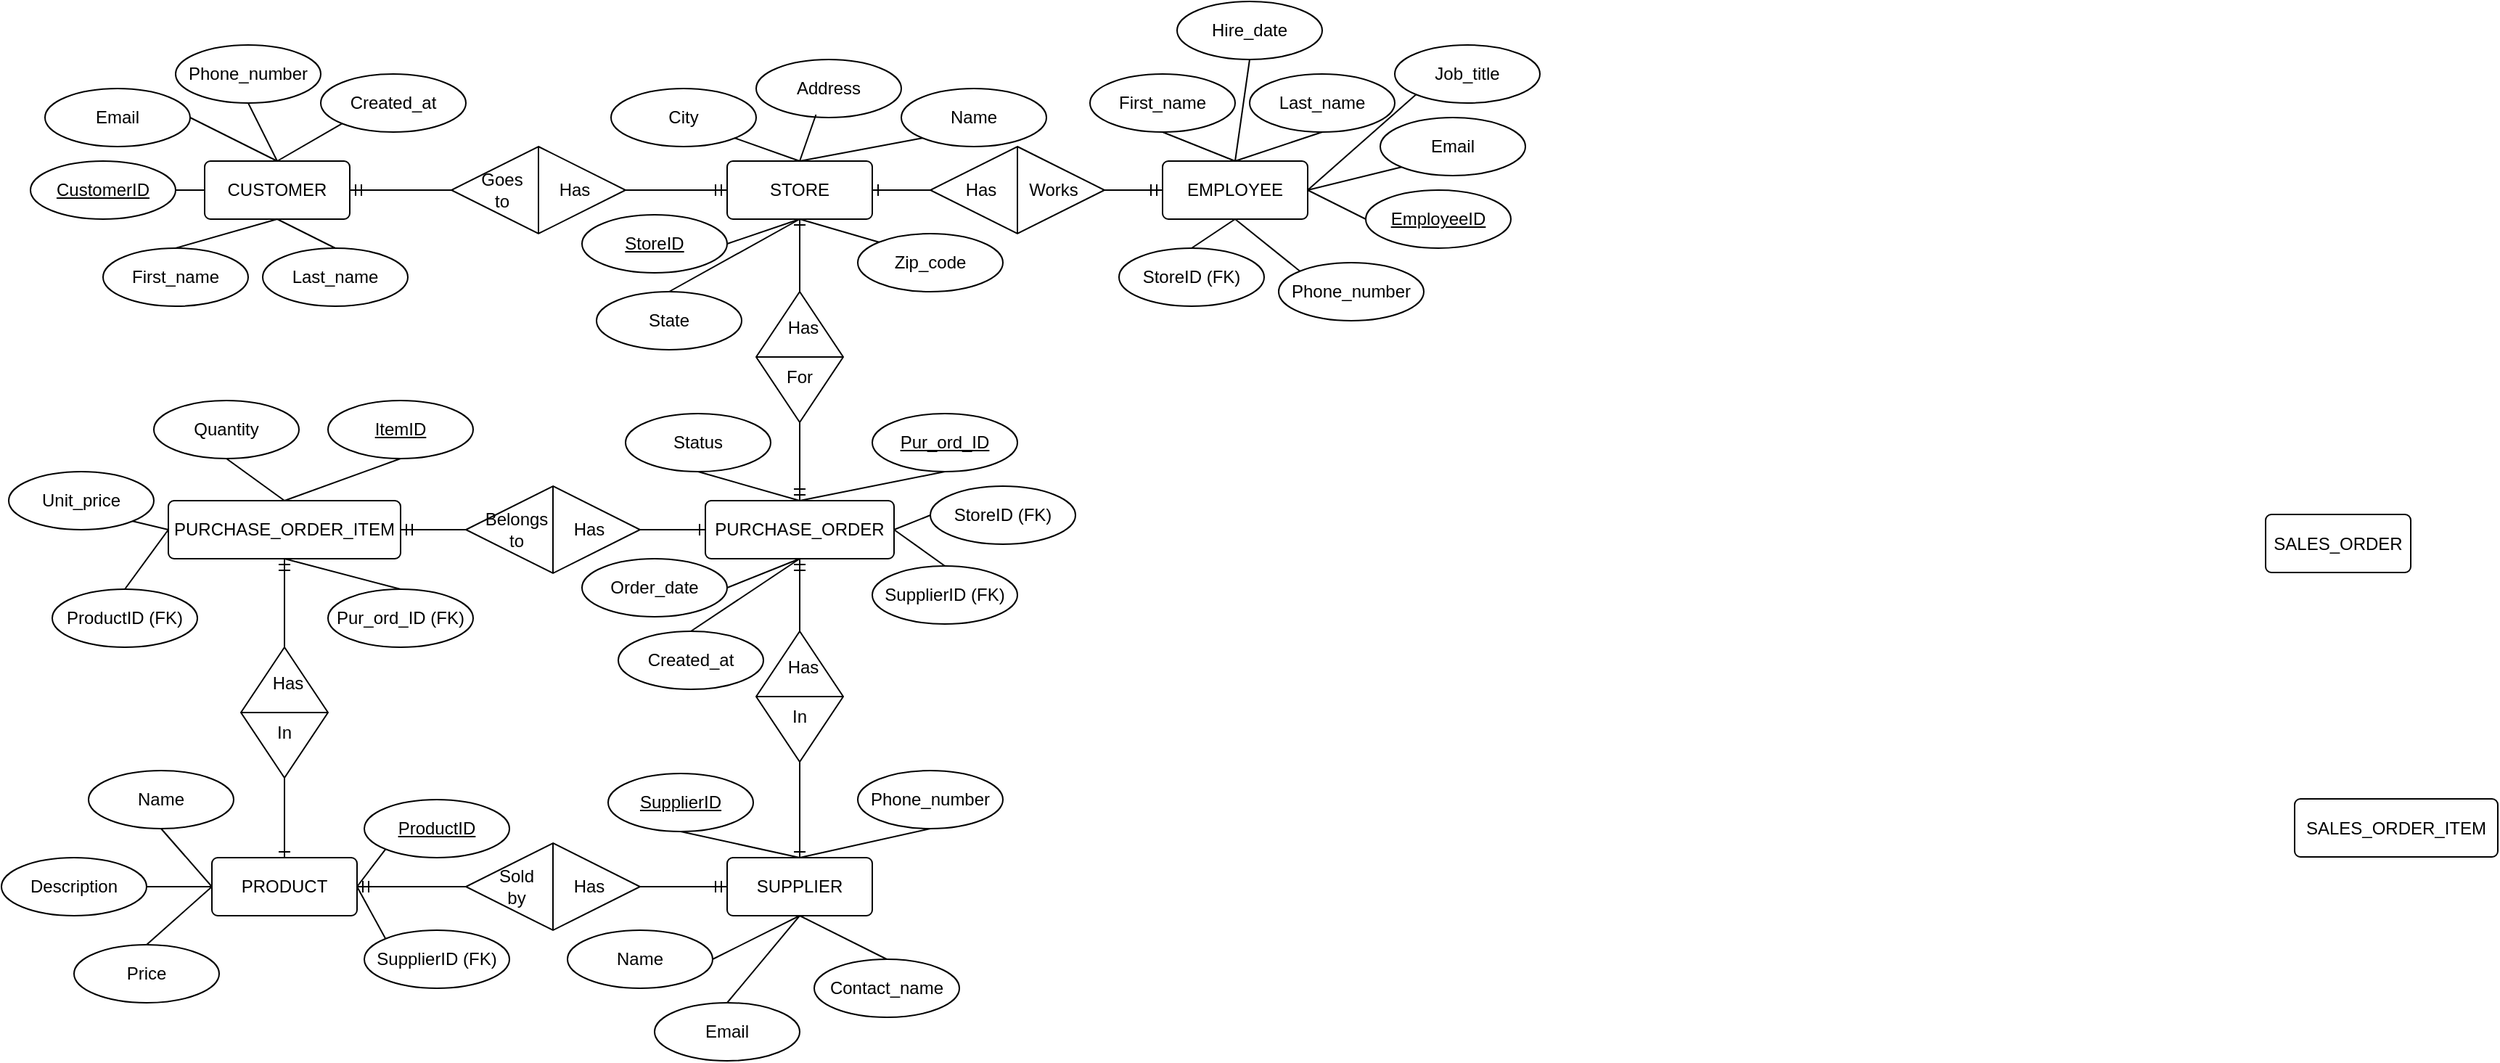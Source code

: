 <mxfile version="28.2.0">
  <diagram name="Page-1" id="xdiys5LCYjBovs5YGdtv">
    <mxGraphModel dx="1042" dy="527" grid="1" gridSize="10" guides="1" tooltips="1" connect="1" arrows="1" fold="1" page="1" pageScale="1" pageWidth="1100" pageHeight="850" math="0" shadow="0">
      <root>
        <mxCell id="0" />
        <mxCell id="1" parent="0" />
        <mxCell id="t7QXUfluACzSdM51ObEZ-1" value="CUSTOMER" style="rounded=1;arcSize=10;whiteSpace=wrap;html=1;align=center;" parent="1" vertex="1">
          <mxGeometry x="160" y="130" width="100" height="40" as="geometry" />
        </mxCell>
        <mxCell id="t7QXUfluACzSdM51ObEZ-3" value="STORE" style="rounded=1;arcSize=10;whiteSpace=wrap;html=1;align=center;" parent="1" vertex="1">
          <mxGeometry x="520" y="130" width="100" height="40" as="geometry" />
        </mxCell>
        <mxCell id="t7QXUfluACzSdM51ObEZ-4" value="PRODUCT&lt;span style=&quot;color: rgba(0, 0, 0, 0); font-family: monospace; font-size: 0px; text-align: start; text-wrap-mode: nowrap;&quot;&gt;%3CmxGraphModel%3E%3Croot%3E%3CmxCell%20id%3D%220%22%2F%3E%3CmxCell%20id%3D%221%22%20parent%3D%220%22%2F%3E%3CmxCell%20id%3D%222%22%20value%3D%22STORE%22%20style%3D%22rounded%3D1%3BarcSize%3D10%3BwhiteSpace%3Dwrap%3Bhtml%3D1%3Balign%3Dcenter%3B%22%20vertex%3D%221%22%20parent%3D%221%22%3E%3CmxGeometry%20x%3D%22420%22%20y%3D%22300%22%20width%3D%22100%22%20height%3D%2240%22%20as%3D%22geometry%22%2F%3E%3C%2FmxCell%3E%3C%2Froot%3E%3C%2FmxGraphModel%3E&lt;/span&gt;" style="rounded=1;arcSize=10;whiteSpace=wrap;html=1;align=center;" parent="1" vertex="1">
          <mxGeometry x="165" y="610" width="100" height="40" as="geometry" />
        </mxCell>
        <mxCell id="t7QXUfluACzSdM51ObEZ-5" value="SUPPLIER" style="rounded=1;arcSize=10;whiteSpace=wrap;html=1;align=center;" parent="1" vertex="1">
          <mxGeometry x="520" y="610" width="100" height="40" as="geometry" />
        </mxCell>
        <mxCell id="t7QXUfluACzSdM51ObEZ-6" value="SALES_ORDER_ITEM" style="rounded=1;arcSize=10;whiteSpace=wrap;html=1;align=center;" parent="1" vertex="1">
          <mxGeometry x="1600" y="569.5" width="140" height="40" as="geometry" />
        </mxCell>
        <mxCell id="t7QXUfluACzSdM51ObEZ-7" value="SALES_ORDER" style="rounded=1;arcSize=10;whiteSpace=wrap;html=1;align=center;" parent="1" vertex="1">
          <mxGeometry x="1580" y="373.5" width="100" height="40" as="geometry" />
        </mxCell>
        <mxCell id="t7QXUfluACzSdM51ObEZ-10" value="&lt;u&gt;CustomerID&lt;/u&gt;" style="ellipse;whiteSpace=wrap;html=1;align=center;" parent="1" vertex="1">
          <mxGeometry x="40" y="130" width="100" height="40" as="geometry" />
        </mxCell>
        <mxCell id="t7QXUfluACzSdM51ObEZ-12" value="First_name" style="ellipse;whiteSpace=wrap;html=1;align=center;" parent="1" vertex="1">
          <mxGeometry x="90" y="190" width="100" height="40" as="geometry" />
        </mxCell>
        <mxCell id="t7QXUfluACzSdM51ObEZ-13" value="Last_name" style="ellipse;whiteSpace=wrap;html=1;align=center;" parent="1" vertex="1">
          <mxGeometry x="200" y="190" width="100" height="40" as="geometry" />
        </mxCell>
        <mxCell id="t7QXUfluACzSdM51ObEZ-14" value="Email" style="ellipse;whiteSpace=wrap;html=1;align=center;" parent="1" vertex="1">
          <mxGeometry x="50" y="80" width="100" height="40" as="geometry" />
        </mxCell>
        <mxCell id="t7QXUfluACzSdM51ObEZ-15" value="Phone_number" style="ellipse;whiteSpace=wrap;html=1;align=center;" parent="1" vertex="1">
          <mxGeometry x="140" y="50" width="100" height="40" as="geometry" />
        </mxCell>
        <mxCell id="t7QXUfluACzSdM51ObEZ-16" value="Created_at" style="ellipse;whiteSpace=wrap;html=1;align=center;" parent="1" vertex="1">
          <mxGeometry x="240" y="70" width="100" height="40" as="geometry" />
        </mxCell>
        <mxCell id="t7QXUfluACzSdM51ObEZ-27" value="" style="endArrow=none;html=1;rounded=0;exitX=1;exitY=0.5;exitDx=0;exitDy=0;entryX=0.5;entryY=0;entryDx=0;entryDy=0;" parent="1" source="t7QXUfluACzSdM51ObEZ-14" target="t7QXUfluACzSdM51ObEZ-1" edge="1">
          <mxGeometry relative="1" as="geometry">
            <mxPoint x="150" y="100" as="sourcePoint" />
            <mxPoint x="310" y="100" as="targetPoint" />
          </mxGeometry>
        </mxCell>
        <mxCell id="t7QXUfluACzSdM51ObEZ-28" value="" style="endArrow=none;html=1;rounded=0;exitX=0.5;exitY=1;exitDx=0;exitDy=0;entryX=0.5;entryY=0;entryDx=0;entryDy=0;" parent="1" source="t7QXUfluACzSdM51ObEZ-15" target="t7QXUfluACzSdM51ObEZ-1" edge="1">
          <mxGeometry relative="1" as="geometry">
            <mxPoint x="190" y="120" as="sourcePoint" />
            <mxPoint x="200" y="150" as="targetPoint" />
          </mxGeometry>
        </mxCell>
        <mxCell id="t7QXUfluACzSdM51ObEZ-29" value="" style="endArrow=none;html=1;rounded=0;exitX=0;exitY=1;exitDx=0;exitDy=0;entryX=0.5;entryY=0;entryDx=0;entryDy=0;" parent="1" source="t7QXUfluACzSdM51ObEZ-16" target="t7QXUfluACzSdM51ObEZ-1" edge="1">
          <mxGeometry relative="1" as="geometry">
            <mxPoint x="240" y="130" as="sourcePoint" />
            <mxPoint x="260" y="170" as="targetPoint" />
          </mxGeometry>
        </mxCell>
        <mxCell id="t7QXUfluACzSdM51ObEZ-30" value="" style="endArrow=none;html=1;rounded=0;exitX=1;exitY=0.5;exitDx=0;exitDy=0;entryX=0;entryY=0.5;entryDx=0;entryDy=0;" parent="1" source="t7QXUfluACzSdM51ObEZ-10" target="t7QXUfluACzSdM51ObEZ-1" edge="1">
          <mxGeometry relative="1" as="geometry">
            <mxPoint x="240" y="180" as="sourcePoint" />
            <mxPoint x="260" y="220" as="targetPoint" />
          </mxGeometry>
        </mxCell>
        <mxCell id="t7QXUfluACzSdM51ObEZ-31" value="" style="endArrow=none;html=1;rounded=0;exitX=0.5;exitY=1;exitDx=0;exitDy=0;entryX=0.5;entryY=0;entryDx=0;entryDy=0;" parent="1" source="t7QXUfluACzSdM51ObEZ-1" target="t7QXUfluACzSdM51ObEZ-12" edge="1">
          <mxGeometry relative="1" as="geometry">
            <mxPoint x="170" y="200" as="sourcePoint" />
            <mxPoint x="190" y="240" as="targetPoint" />
          </mxGeometry>
        </mxCell>
        <mxCell id="t7QXUfluACzSdM51ObEZ-32" value="" style="endArrow=none;html=1;rounded=0;exitX=0.5;exitY=1;exitDx=0;exitDy=0;entryX=0.5;entryY=0;entryDx=0;entryDy=0;" parent="1" source="t7QXUfluACzSdM51ObEZ-1" target="t7QXUfluACzSdM51ObEZ-13" edge="1">
          <mxGeometry relative="1" as="geometry">
            <mxPoint x="230" y="260" as="sourcePoint" />
            <mxPoint x="250" y="300" as="targetPoint" />
          </mxGeometry>
        </mxCell>
        <mxCell id="GzeYpNZ93eNCPnIUpILG-1" value="" style="edgeStyle=entityRelationEdgeStyle;fontSize=12;html=1;endArrow=ERmandOne;rounded=0;entryX=1;entryY=0.5;entryDx=0;entryDy=0;exitX=0;exitY=0.5;exitDx=0;exitDy=0;" edge="1" parent="1" source="t7QXUfluACzSdM51ObEZ-11" target="t7QXUfluACzSdM51ObEZ-1">
          <mxGeometry width="100" height="100" relative="1" as="geometry">
            <mxPoint x="400" y="300" as="sourcePoint" />
            <mxPoint x="340" y="230" as="targetPoint" />
            <Array as="points">
              <mxPoint x="560" y="150" />
              <mxPoint x="530" y="170" />
              <mxPoint x="570" y="150" />
              <mxPoint x="550" y="160" />
              <mxPoint x="560" y="60" />
              <mxPoint x="630" y="50" />
              <mxPoint x="530" y="190" />
              <mxPoint x="550" y="150" />
              <mxPoint x="540" y="140" />
              <mxPoint x="540" y="190" />
            </Array>
          </mxGeometry>
        </mxCell>
        <mxCell id="GzeYpNZ93eNCPnIUpILG-5" value="" style="edgeStyle=entityRelationEdgeStyle;fontSize=12;html=1;endArrow=ERmandOne;endFill=0;rounded=0;entryX=0;entryY=0.5;entryDx=0;entryDy=0;exitX=1;exitY=0.5;exitDx=0;exitDy=0;" edge="1" parent="1" source="GzeYpNZ93eNCPnIUpILG-41" target="GzeYpNZ93eNCPnIUpILG-18">
          <mxGeometry width="100" height="100" relative="1" as="geometry">
            <mxPoint x="480" y="330" as="sourcePoint" />
            <mxPoint x="600" y="150" as="targetPoint" />
          </mxGeometry>
        </mxCell>
        <mxCell id="GzeYpNZ93eNCPnIUpILG-6" value="Name" style="ellipse;whiteSpace=wrap;html=1;align=center;" vertex="1" parent="1">
          <mxGeometry x="640" y="80" width="100" height="40" as="geometry" />
        </mxCell>
        <mxCell id="GzeYpNZ93eNCPnIUpILG-7" value="&lt;u&gt;StoreID&lt;/u&gt;" style="ellipse;whiteSpace=wrap;html=1;align=center;" vertex="1" parent="1">
          <mxGeometry x="420" y="167" width="100" height="40" as="geometry" />
        </mxCell>
        <mxCell id="GzeYpNZ93eNCPnIUpILG-8" value="Address" style="ellipse;whiteSpace=wrap;html=1;align=center;" vertex="1" parent="1">
          <mxGeometry x="540" y="60" width="100" height="40" as="geometry" />
        </mxCell>
        <mxCell id="GzeYpNZ93eNCPnIUpILG-9" value="City&lt;span style=&quot;color: rgba(0, 0, 0, 0); font-family: monospace; font-size: 0px; text-align: start; text-wrap-mode: nowrap;&quot;&gt;%3CmxGraphModel%3E%3Croot%3E%3CmxCell%20id%3D%220%22%2F%3E%3CmxCell%20id%3D%221%22%20parent%3D%220%22%2F%3E%3CmxCell%20id%3D%222%22%20value%3D%22Address%22%20style%3D%22ellipse%3BwhiteSpace%3Dwrap%3Bhtml%3D1%3Balign%3Dcenter%3B%22%20vertex%3D%221%22%20parent%3D%221%22%3E%3CmxGeometry%20x%3D%22540%22%20y%3D%2250%22%20width%3D%22100%22%20height%3D%2240%22%20as%3D%22geometry%22%2F%3E%3C%2FmxCell%3E%3C%2Froot%3E%3C%2FmxGraphModel%3E&lt;/span&gt;" style="ellipse;whiteSpace=wrap;html=1;align=center;" vertex="1" parent="1">
          <mxGeometry x="440" y="80" width="100" height="40" as="geometry" />
        </mxCell>
        <mxCell id="GzeYpNZ93eNCPnIUpILG-10" value="State" style="ellipse;whiteSpace=wrap;html=1;align=center;" vertex="1" parent="1">
          <mxGeometry x="430" y="220" width="100" height="40" as="geometry" />
        </mxCell>
        <mxCell id="GzeYpNZ93eNCPnIUpILG-11" value="Zip_code" style="ellipse;whiteSpace=wrap;html=1;align=center;" vertex="1" parent="1">
          <mxGeometry x="610" y="180" width="100" height="40" as="geometry" />
        </mxCell>
        <mxCell id="GzeYpNZ93eNCPnIUpILG-12" value="" style="endArrow=none;html=1;rounded=0;exitX=0.412;exitY=0.95;exitDx=0;exitDy=0;entryX=0.5;entryY=0;entryDx=0;entryDy=0;exitPerimeter=0;" edge="1" parent="1" source="GzeYpNZ93eNCPnIUpILG-8" target="t7QXUfluACzSdM51ObEZ-3">
          <mxGeometry relative="1" as="geometry">
            <mxPoint x="355" y="130" as="sourcePoint" />
            <mxPoint x="310" y="156" as="targetPoint" />
          </mxGeometry>
        </mxCell>
        <mxCell id="GzeYpNZ93eNCPnIUpILG-13" value="" style="endArrow=none;html=1;rounded=0;exitX=0;exitY=1;exitDx=0;exitDy=0;entryX=0.5;entryY=0;entryDx=0;entryDy=0;" edge="1" parent="1" source="GzeYpNZ93eNCPnIUpILG-6" target="t7QXUfluACzSdM51ObEZ-3">
          <mxGeometry relative="1" as="geometry">
            <mxPoint x="601" y="130" as="sourcePoint" />
            <mxPoint x="590" y="162" as="targetPoint" />
          </mxGeometry>
        </mxCell>
        <mxCell id="GzeYpNZ93eNCPnIUpILG-14" value="" style="endArrow=none;html=1;rounded=0;exitX=1;exitY=1;exitDx=0;exitDy=0;entryX=0.5;entryY=0;entryDx=0;entryDy=0;" edge="1" parent="1" source="GzeYpNZ93eNCPnIUpILG-9" target="t7QXUfluACzSdM51ObEZ-3">
          <mxGeometry relative="1" as="geometry">
            <mxPoint x="810" y="160" as="sourcePoint" />
            <mxPoint x="690" y="170" as="targetPoint" />
          </mxGeometry>
        </mxCell>
        <mxCell id="GzeYpNZ93eNCPnIUpILG-15" value="" style="endArrow=none;html=1;rounded=0;exitX=1;exitY=0.5;exitDx=0;exitDy=0;entryX=0.5;entryY=1;entryDx=0;entryDy=0;" edge="1" parent="1" source="GzeYpNZ93eNCPnIUpILG-7" target="t7QXUfluACzSdM51ObEZ-3">
          <mxGeometry relative="1" as="geometry">
            <mxPoint x="960" y="270" as="sourcePoint" />
            <mxPoint x="840" y="280" as="targetPoint" />
          </mxGeometry>
        </mxCell>
        <mxCell id="GzeYpNZ93eNCPnIUpILG-16" value="" style="endArrow=none;html=1;rounded=0;exitX=0;exitY=0;exitDx=0;exitDy=0;entryX=0.5;entryY=1;entryDx=0;entryDy=0;" edge="1" parent="1" source="GzeYpNZ93eNCPnIUpILG-11" target="t7QXUfluACzSdM51ObEZ-3">
          <mxGeometry relative="1" as="geometry">
            <mxPoint x="800" y="220" as="sourcePoint" />
            <mxPoint x="680" y="230" as="targetPoint" />
          </mxGeometry>
        </mxCell>
        <mxCell id="GzeYpNZ93eNCPnIUpILG-17" value="" style="endArrow=none;html=1;rounded=0;exitX=0.5;exitY=1;exitDx=0;exitDy=0;entryX=0.5;entryY=0;entryDx=0;entryDy=0;" edge="1" parent="1" source="t7QXUfluACzSdM51ObEZ-3" target="GzeYpNZ93eNCPnIUpILG-10">
          <mxGeometry relative="1" as="geometry">
            <mxPoint x="680" y="240" as="sourcePoint" />
            <mxPoint x="560" y="250" as="targetPoint" />
          </mxGeometry>
        </mxCell>
        <mxCell id="GzeYpNZ93eNCPnIUpILG-18" value="EMPLOYEE" style="rounded=1;arcSize=10;whiteSpace=wrap;html=1;align=center;" vertex="1" parent="1">
          <mxGeometry x="820" y="130" width="100" height="40" as="geometry" />
        </mxCell>
        <mxCell id="GzeYpNZ93eNCPnIUpILG-19" value="&lt;u&gt;EmployeeID&lt;/u&gt;" style="ellipse;whiteSpace=wrap;html=1;align=center;" vertex="1" parent="1">
          <mxGeometry x="960" y="150" width="100" height="40" as="geometry" />
        </mxCell>
        <mxCell id="GzeYpNZ93eNCPnIUpILG-20" value="First_name" style="ellipse;whiteSpace=wrap;html=1;align=center;" vertex="1" parent="1">
          <mxGeometry x="770" y="70" width="100" height="40" as="geometry" />
        </mxCell>
        <mxCell id="GzeYpNZ93eNCPnIUpILG-21" value="Last_name" style="ellipse;whiteSpace=wrap;html=1;align=center;" vertex="1" parent="1">
          <mxGeometry x="880" y="70" width="100" height="40" as="geometry" />
        </mxCell>
        <mxCell id="GzeYpNZ93eNCPnIUpILG-22" value="Email" style="ellipse;whiteSpace=wrap;html=1;align=center;" vertex="1" parent="1">
          <mxGeometry x="970" y="100" width="100" height="40" as="geometry" />
        </mxCell>
        <mxCell id="GzeYpNZ93eNCPnIUpILG-23" value="Phone_number" style="ellipse;whiteSpace=wrap;html=1;align=center;" vertex="1" parent="1">
          <mxGeometry x="900" y="200" width="100" height="40" as="geometry" />
        </mxCell>
        <mxCell id="GzeYpNZ93eNCPnIUpILG-24" value="StoreID (FK)" style="ellipse;whiteSpace=wrap;html=1;align=center;" vertex="1" parent="1">
          <mxGeometry x="790" y="190" width="100" height="40" as="geometry" />
        </mxCell>
        <mxCell id="GzeYpNZ93eNCPnIUpILG-25" value="Hire_date" style="ellipse;whiteSpace=wrap;html=1;align=center;" vertex="1" parent="1">
          <mxGeometry x="830" y="20" width="100" height="40" as="geometry" />
        </mxCell>
        <mxCell id="GzeYpNZ93eNCPnIUpILG-26" value="Job_title" style="ellipse;whiteSpace=wrap;html=1;align=center;" vertex="1" parent="1">
          <mxGeometry x="980" y="50" width="100" height="40" as="geometry" />
        </mxCell>
        <mxCell id="GzeYpNZ93eNCPnIUpILG-27" value="" style="endArrow=none;html=1;rounded=0;exitX=0.5;exitY=1;exitDx=0;exitDy=0;entryX=0.5;entryY=0;entryDx=0;entryDy=0;" edge="1" parent="1" source="GzeYpNZ93eNCPnIUpILG-20" target="GzeYpNZ93eNCPnIUpILG-18">
          <mxGeometry relative="1" as="geometry">
            <mxPoint x="695" y="120" as="sourcePoint" />
            <mxPoint x="610" y="136" as="targetPoint" />
          </mxGeometry>
        </mxCell>
        <mxCell id="GzeYpNZ93eNCPnIUpILG-28" value="" style="endArrow=none;html=1;rounded=0;exitX=0.5;exitY=1;exitDx=0;exitDy=0;entryX=0.5;entryY=0;entryDx=0;entryDy=0;" edge="1" parent="1" source="GzeYpNZ93eNCPnIUpILG-25" target="GzeYpNZ93eNCPnIUpILG-18">
          <mxGeometry relative="1" as="geometry">
            <mxPoint x="910" y="160" as="sourcePoint" />
            <mxPoint x="960" y="180" as="targetPoint" />
          </mxGeometry>
        </mxCell>
        <mxCell id="GzeYpNZ93eNCPnIUpILG-29" value="" style="endArrow=none;html=1;rounded=0;exitX=0.5;exitY=1;exitDx=0;exitDy=0;" edge="1" parent="1" source="GzeYpNZ93eNCPnIUpILG-21">
          <mxGeometry relative="1" as="geometry">
            <mxPoint x="930" y="120" as="sourcePoint" />
            <mxPoint x="870" y="130" as="targetPoint" />
          </mxGeometry>
        </mxCell>
        <mxCell id="GzeYpNZ93eNCPnIUpILG-30" value="" style="endArrow=none;html=1;rounded=0;exitX=0;exitY=1;exitDx=0;exitDy=0;entryX=1;entryY=0.5;entryDx=0;entryDy=0;" edge="1" parent="1" source="GzeYpNZ93eNCPnIUpILG-26" target="GzeYpNZ93eNCPnIUpILG-18">
          <mxGeometry relative="1" as="geometry">
            <mxPoint x="1030" y="100" as="sourcePoint" />
            <mxPoint x="1080" y="120" as="targetPoint" />
          </mxGeometry>
        </mxCell>
        <mxCell id="GzeYpNZ93eNCPnIUpILG-31" value="" style="endArrow=none;html=1;rounded=0;exitX=1;exitY=0.5;exitDx=0;exitDy=0;entryX=0;entryY=1;entryDx=0;entryDy=0;" edge="1" parent="1" source="GzeYpNZ93eNCPnIUpILG-18" target="GzeYpNZ93eNCPnIUpILG-22">
          <mxGeometry relative="1" as="geometry">
            <mxPoint x="1000" y="230" as="sourcePoint" />
            <mxPoint x="1050" y="250" as="targetPoint" />
          </mxGeometry>
        </mxCell>
        <mxCell id="GzeYpNZ93eNCPnIUpILG-32" value="" style="endArrow=none;html=1;rounded=0;exitX=1;exitY=0.5;exitDx=0;exitDy=0;entryX=0;entryY=0.5;entryDx=0;entryDy=0;" edge="1" parent="1" source="GzeYpNZ93eNCPnIUpILG-18" target="GzeYpNZ93eNCPnIUpILG-19">
          <mxGeometry relative="1" as="geometry">
            <mxPoint x="1000" y="220" as="sourcePoint" />
            <mxPoint x="1050" y="240" as="targetPoint" />
          </mxGeometry>
        </mxCell>
        <mxCell id="GzeYpNZ93eNCPnIUpILG-33" value="" style="endArrow=none;html=1;rounded=0;exitX=0.5;exitY=1;exitDx=0;exitDy=0;entryX=0;entryY=0;entryDx=0;entryDy=0;" edge="1" parent="1" source="GzeYpNZ93eNCPnIUpILG-18" target="GzeYpNZ93eNCPnIUpILG-23">
          <mxGeometry relative="1" as="geometry">
            <mxPoint x="1020" y="260" as="sourcePoint" />
            <mxPoint x="1070" y="280" as="targetPoint" />
          </mxGeometry>
        </mxCell>
        <mxCell id="GzeYpNZ93eNCPnIUpILG-34" value="" style="endArrow=none;html=1;rounded=0;exitX=0.5;exitY=1;exitDx=0;exitDy=0;entryX=0.5;entryY=0;entryDx=0;entryDy=0;" edge="1" parent="1" source="GzeYpNZ93eNCPnIUpILG-18" target="GzeYpNZ93eNCPnIUpILG-24">
          <mxGeometry relative="1" as="geometry">
            <mxPoint x="950" y="270" as="sourcePoint" />
            <mxPoint x="1000" y="290" as="targetPoint" />
          </mxGeometry>
        </mxCell>
        <mxCell id="GzeYpNZ93eNCPnIUpILG-39" value="" style="group" vertex="1" connectable="0" parent="1">
          <mxGeometry x="330" y="120" width="120" height="60" as="geometry" />
        </mxCell>
        <mxCell id="t7QXUfluACzSdM51ObEZ-11" value="" style="shape=rhombus;perimeter=rhombusPerimeter;whiteSpace=wrap;html=1;align=center;" parent="GzeYpNZ93eNCPnIUpILG-39" vertex="1">
          <mxGeometry width="120" height="60" as="geometry" />
        </mxCell>
        <mxCell id="GzeYpNZ93eNCPnIUpILG-3" value="Has" style="rounded=0;whiteSpace=wrap;html=1;fillColor=none;strokeColor=none;" vertex="1" parent="GzeYpNZ93eNCPnIUpILG-39">
          <mxGeometry x="70" y="20" width="30" height="20" as="geometry" />
        </mxCell>
        <mxCell id="GzeYpNZ93eNCPnIUpILG-4" value="Goes to" style="rounded=0;whiteSpace=wrap;html=1;fillColor=none;strokeColor=none;" vertex="1" parent="GzeYpNZ93eNCPnIUpILG-39">
          <mxGeometry x="20" y="20" width="30" height="20" as="geometry" />
        </mxCell>
        <mxCell id="GzeYpNZ93eNCPnIUpILG-2" value="" style="endArrow=none;html=1;rounded=0;exitX=0.5;exitY=0;exitDx=0;exitDy=0;entryX=0.5;entryY=1;entryDx=0;entryDy=0;" edge="1" parent="GzeYpNZ93eNCPnIUpILG-39" source="t7QXUfluACzSdM51ObEZ-11" target="t7QXUfluACzSdM51ObEZ-11">
          <mxGeometry relative="1" as="geometry">
            <mxPoint x="120" y="160" as="sourcePoint" />
            <mxPoint x="280" y="160" as="targetPoint" />
          </mxGeometry>
        </mxCell>
        <mxCell id="GzeYpNZ93eNCPnIUpILG-40" value="" style="group" vertex="1" connectable="0" parent="1">
          <mxGeometry x="660" y="120" width="120" height="60" as="geometry" />
        </mxCell>
        <mxCell id="GzeYpNZ93eNCPnIUpILG-41" value="" style="shape=rhombus;perimeter=rhombusPerimeter;whiteSpace=wrap;html=1;align=center;" vertex="1" parent="GzeYpNZ93eNCPnIUpILG-40">
          <mxGeometry width="120" height="60" as="geometry" />
        </mxCell>
        <mxCell id="GzeYpNZ93eNCPnIUpILG-42" value="Works" style="rounded=0;whiteSpace=wrap;html=1;fillColor=none;strokeColor=none;" vertex="1" parent="GzeYpNZ93eNCPnIUpILG-40">
          <mxGeometry x="70" y="20" width="30" height="20" as="geometry" />
        </mxCell>
        <mxCell id="GzeYpNZ93eNCPnIUpILG-43" value="Has" style="rounded=0;whiteSpace=wrap;html=1;fillColor=none;strokeColor=none;" vertex="1" parent="GzeYpNZ93eNCPnIUpILG-40">
          <mxGeometry x="20" y="20" width="30" height="20" as="geometry" />
        </mxCell>
        <mxCell id="GzeYpNZ93eNCPnIUpILG-44" value="" style="endArrow=none;html=1;rounded=0;exitX=0.5;exitY=0;exitDx=0;exitDy=0;entryX=0.5;entryY=1;entryDx=0;entryDy=0;" edge="1" parent="GzeYpNZ93eNCPnIUpILG-40" source="GzeYpNZ93eNCPnIUpILG-41" target="GzeYpNZ93eNCPnIUpILG-41">
          <mxGeometry relative="1" as="geometry">
            <mxPoint x="120" y="160" as="sourcePoint" />
            <mxPoint x="280" y="160" as="targetPoint" />
          </mxGeometry>
        </mxCell>
        <mxCell id="GzeYpNZ93eNCPnIUpILG-46" value="" style="edgeStyle=entityRelationEdgeStyle;fontSize=12;html=1;endArrow=ERmandOne;endFill=0;rounded=0;entryX=0;entryY=0.5;entryDx=0;entryDy=0;exitX=1;exitY=0.5;exitDx=0;exitDy=0;" edge="1" parent="1" source="t7QXUfluACzSdM51ObEZ-11" target="t7QXUfluACzSdM51ObEZ-3">
          <mxGeometry width="100" height="100" relative="1" as="geometry">
            <mxPoint x="820" y="230" as="sourcePoint" />
            <mxPoint x="860" y="230" as="targetPoint" />
          </mxGeometry>
        </mxCell>
        <mxCell id="GzeYpNZ93eNCPnIUpILG-47" value="" style="edgeStyle=entityRelationEdgeStyle;fontSize=12;html=1;endArrow=ERone;rounded=0;entryX=1;entryY=0.5;entryDx=0;entryDy=0;exitX=0;exitY=0.5;exitDx=0;exitDy=0;endFill=0;" edge="1" parent="1" source="GzeYpNZ93eNCPnIUpILG-41" target="t7QXUfluACzSdM51ObEZ-3">
          <mxGeometry width="100" height="100" relative="1" as="geometry">
            <mxPoint x="400" y="270" as="sourcePoint" />
            <mxPoint x="330" y="270" as="targetPoint" />
            <Array as="points">
              <mxPoint x="630" y="270" />
              <mxPoint x="600" y="290" />
              <mxPoint x="640" y="270" />
              <mxPoint x="620" y="280" />
              <mxPoint x="630" y="180" />
              <mxPoint x="700" y="170" />
              <mxPoint x="600" y="310" />
              <mxPoint x="620" y="270" />
              <mxPoint x="610" y="260" />
              <mxPoint x="610" y="310" />
            </Array>
          </mxGeometry>
        </mxCell>
        <mxCell id="GzeYpNZ93eNCPnIUpILG-48" value="PURCHASE_ORDER_ITEM" style="rounded=1;arcSize=10;whiteSpace=wrap;html=1;align=center;" vertex="1" parent="1">
          <mxGeometry x="135" y="364" width="160" height="40" as="geometry" />
        </mxCell>
        <mxCell id="GzeYpNZ93eNCPnIUpILG-49" value="PURCHASE_ORDER" style="rounded=1;arcSize=10;whiteSpace=wrap;html=1;align=center;" vertex="1" parent="1">
          <mxGeometry x="505" y="364" width="130" height="40" as="geometry" />
        </mxCell>
        <mxCell id="GzeYpNZ93eNCPnIUpILG-50" value="&lt;u&gt;Pur_ord_ID&lt;/u&gt;" style="ellipse;whiteSpace=wrap;html=1;align=center;" vertex="1" parent="1">
          <mxGeometry x="620" y="304" width="100" height="40" as="geometry" />
        </mxCell>
        <mxCell id="GzeYpNZ93eNCPnIUpILG-51" value="Status" style="ellipse;whiteSpace=wrap;html=1;align=center;" vertex="1" parent="1">
          <mxGeometry x="450" y="304" width="100" height="40" as="geometry" />
        </mxCell>
        <mxCell id="GzeYpNZ93eNCPnIUpILG-52" value="StoreID (FK)" style="ellipse;whiteSpace=wrap;html=1;align=center;" vertex="1" parent="1">
          <mxGeometry x="660" y="354" width="100" height="40" as="geometry" />
        </mxCell>
        <mxCell id="GzeYpNZ93eNCPnIUpILG-53" value="SupplierID (FK)" style="ellipse;whiteSpace=wrap;html=1;align=center;" vertex="1" parent="1">
          <mxGeometry x="620" y="409" width="100" height="40" as="geometry" />
        </mxCell>
        <mxCell id="GzeYpNZ93eNCPnIUpILG-54" value="Order_date" style="ellipse;whiteSpace=wrap;html=1;align=center;" vertex="1" parent="1">
          <mxGeometry x="420" y="404" width="100" height="40" as="geometry" />
        </mxCell>
        <mxCell id="GzeYpNZ93eNCPnIUpILG-55" value="Created_at" style="ellipse;whiteSpace=wrap;html=1;align=center;" vertex="1" parent="1">
          <mxGeometry x="445" y="454" width="100" height="40" as="geometry" />
        </mxCell>
        <mxCell id="GzeYpNZ93eNCPnIUpILG-56" value="" style="endArrow=none;html=1;rounded=0;exitX=0.5;exitY=0;exitDx=0;exitDy=0;entryX=0.5;entryY=1;entryDx=0;entryDy=0;" edge="1" parent="1" source="GzeYpNZ93eNCPnIUpILG-49" target="GzeYpNZ93eNCPnIUpILG-51">
          <mxGeometry relative="1" as="geometry">
            <mxPoint x="680" y="234" as="sourcePoint" />
            <mxPoint x="620" y="274" as="targetPoint" />
          </mxGeometry>
        </mxCell>
        <mxCell id="GzeYpNZ93eNCPnIUpILG-57" value="" style="endArrow=none;html=1;rounded=0;exitX=0.5;exitY=0;exitDx=0;exitDy=0;entryX=0.5;entryY=1;entryDx=0;entryDy=0;" edge="1" parent="1" source="GzeYpNZ93eNCPnIUpILG-49" target="GzeYpNZ93eNCPnIUpILG-50">
          <mxGeometry relative="1" as="geometry">
            <mxPoint x="685" y="374" as="sourcePoint" />
            <mxPoint x="610" y="354" as="targetPoint" />
          </mxGeometry>
        </mxCell>
        <mxCell id="GzeYpNZ93eNCPnIUpILG-58" value="" style="endArrow=none;html=1;rounded=0;exitX=1;exitY=0.5;exitDx=0;exitDy=0;entryX=0;entryY=0.5;entryDx=0;entryDy=0;" edge="1" parent="1" source="GzeYpNZ93eNCPnIUpILG-49" target="GzeYpNZ93eNCPnIUpILG-52">
          <mxGeometry relative="1" as="geometry">
            <mxPoint x="725" y="424" as="sourcePoint" />
            <mxPoint x="650" y="404" as="targetPoint" />
          </mxGeometry>
        </mxCell>
        <mxCell id="GzeYpNZ93eNCPnIUpILG-59" value="" style="endArrow=none;html=1;rounded=0;exitX=1;exitY=0.5;exitDx=0;exitDy=0;entryX=0.5;entryY=0;entryDx=0;entryDy=0;" edge="1" parent="1" source="GzeYpNZ93eNCPnIUpILG-49" target="GzeYpNZ93eNCPnIUpILG-53">
          <mxGeometry relative="1" as="geometry">
            <mxPoint x="725" y="404" as="sourcePoint" />
            <mxPoint x="650" y="384" as="targetPoint" />
          </mxGeometry>
        </mxCell>
        <mxCell id="GzeYpNZ93eNCPnIUpILG-60" value="" style="endArrow=none;html=1;rounded=0;exitX=0.5;exitY=1;exitDx=0;exitDy=0;entryX=0.5;entryY=0;entryDx=0;entryDy=0;" edge="1" parent="1" source="GzeYpNZ93eNCPnIUpILG-49" target="GzeYpNZ93eNCPnIUpILG-55">
          <mxGeometry relative="1" as="geometry">
            <mxPoint x="785" y="424" as="sourcePoint" />
            <mxPoint x="710" y="404" as="targetPoint" />
          </mxGeometry>
        </mxCell>
        <mxCell id="GzeYpNZ93eNCPnIUpILG-61" value="" style="endArrow=none;html=1;rounded=0;exitX=0.5;exitY=1;exitDx=0;exitDy=0;entryX=1;entryY=0.5;entryDx=0;entryDy=0;" edge="1" parent="1" source="GzeYpNZ93eNCPnIUpILG-49" target="GzeYpNZ93eNCPnIUpILG-54">
          <mxGeometry relative="1" as="geometry">
            <mxPoint x="665" y="454" as="sourcePoint" />
            <mxPoint x="590" y="434" as="targetPoint" />
          </mxGeometry>
        </mxCell>
        <mxCell id="GzeYpNZ93eNCPnIUpILG-62" value="" style="group;rotation=90;" vertex="1" connectable="0" parent="1">
          <mxGeometry x="510" y="220" width="120" height="75" as="geometry" />
        </mxCell>
        <mxCell id="GzeYpNZ93eNCPnIUpILG-63" value="" style="shape=rhombus;perimeter=rhombusPerimeter;whiteSpace=wrap;html=1;align=center;rotation=90;" vertex="1" parent="GzeYpNZ93eNCPnIUpILG-62">
          <mxGeometry x="15" y="15" width="90" height="60" as="geometry" />
        </mxCell>
        <mxCell id="GzeYpNZ93eNCPnIUpILG-64" value="For" style="rounded=0;whiteSpace=wrap;html=1;fillColor=none;strokeColor=none;rotation=0;" vertex="1" parent="GzeYpNZ93eNCPnIUpILG-62">
          <mxGeometry x="45" y="49" width="30" height="20" as="geometry" />
        </mxCell>
        <mxCell id="GzeYpNZ93eNCPnIUpILG-65" value="Has" style="rounded=0;whiteSpace=wrap;html=1;fillColor=none;strokeColor=none;rotation=0;" vertex="1" parent="GzeYpNZ93eNCPnIUpILG-62">
          <mxGeometry x="45" y="10" width="35" height="30" as="geometry" />
        </mxCell>
        <mxCell id="GzeYpNZ93eNCPnIUpILG-66" value="" style="endArrow=none;html=1;rounded=0;exitX=0.5;exitY=0;exitDx=0;exitDy=0;entryX=0.5;entryY=1;entryDx=0;entryDy=0;" edge="1" parent="GzeYpNZ93eNCPnIUpILG-62" source="GzeYpNZ93eNCPnIUpILG-63" target="GzeYpNZ93eNCPnIUpILG-63">
          <mxGeometry relative="1" as="geometry">
            <mxPoint x="-70" y="90" as="sourcePoint" />
            <mxPoint x="-70" y="250" as="targetPoint" />
          </mxGeometry>
        </mxCell>
        <mxCell id="GzeYpNZ93eNCPnIUpILG-68" value="" style="fontSize=12;html=1;endArrow=ERone;rounded=0;endFill=0;exitX=0;exitY=0.5;exitDx=0;exitDy=0;entryX=0.5;entryY=1;entryDx=0;entryDy=0;" edge="1" parent="1" source="GzeYpNZ93eNCPnIUpILG-63" target="t7QXUfluACzSdM51ObEZ-3">
          <mxGeometry width="100" height="100" relative="1" as="geometry">
            <mxPoint x="775" y="310" as="sourcePoint" />
            <mxPoint x="730" y="260" as="targetPoint" />
          </mxGeometry>
        </mxCell>
        <mxCell id="GzeYpNZ93eNCPnIUpILG-69" value="" style="fontSize=12;html=1;endArrow=ERmandOne;endFill=0;rounded=0;entryX=0.5;entryY=0;entryDx=0;entryDy=0;exitX=1;exitY=0.5;exitDx=0;exitDy=0;" edge="1" parent="1" source="GzeYpNZ93eNCPnIUpILG-63" target="GzeYpNZ93eNCPnIUpILG-49">
          <mxGeometry width="100" height="100" relative="1" as="geometry">
            <mxPoint x="570" y="334" as="sourcePoint" />
            <mxPoint x="870" y="284" as="targetPoint" />
          </mxGeometry>
        </mxCell>
        <mxCell id="GzeYpNZ93eNCPnIUpILG-70" value="&lt;u&gt;ItemID&lt;/u&gt;" style="ellipse;whiteSpace=wrap;html=1;align=center;" vertex="1" parent="1">
          <mxGeometry x="245" y="295" width="100" height="40" as="geometry" />
        </mxCell>
        <mxCell id="GzeYpNZ93eNCPnIUpILG-71" value="Pur_ord_ID (FK)" style="ellipse;whiteSpace=wrap;html=1;align=center;" vertex="1" parent="1">
          <mxGeometry x="245" y="425" width="100" height="40" as="geometry" />
        </mxCell>
        <mxCell id="GzeYpNZ93eNCPnIUpILG-72" value="ProductID (FK)" style="ellipse;whiteSpace=wrap;html=1;align=center;" vertex="1" parent="1">
          <mxGeometry x="55" y="425" width="100" height="40" as="geometry" />
        </mxCell>
        <mxCell id="GzeYpNZ93eNCPnIUpILG-73" value="Quantity" style="ellipse;whiteSpace=wrap;html=1;align=center;" vertex="1" parent="1">
          <mxGeometry x="125" y="295" width="100" height="40" as="geometry" />
        </mxCell>
        <mxCell id="GzeYpNZ93eNCPnIUpILG-74" value="Unit_price" style="ellipse;whiteSpace=wrap;html=1;align=center;" vertex="1" parent="1">
          <mxGeometry x="25" y="344" width="100" height="40" as="geometry" />
        </mxCell>
        <mxCell id="GzeYpNZ93eNCPnIUpILG-75" value="" style="endArrow=none;html=1;rounded=0;exitX=0.5;exitY=0;exitDx=0;exitDy=0;entryX=0.5;entryY=1;entryDx=0;entryDy=0;" edge="1" parent="1" source="GzeYpNZ93eNCPnIUpILG-48" target="GzeYpNZ93eNCPnIUpILG-70">
          <mxGeometry relative="1" as="geometry">
            <mxPoint x="655" y="450" as="sourcePoint" />
            <mxPoint x="595" y="500" as="targetPoint" />
          </mxGeometry>
        </mxCell>
        <mxCell id="GzeYpNZ93eNCPnIUpILG-76" value="" style="endArrow=none;html=1;rounded=0;entryX=0.5;entryY=1;entryDx=0;entryDy=0;exitX=0.5;exitY=0;exitDx=0;exitDy=0;" edge="1" parent="1" source="GzeYpNZ93eNCPnIUpILG-48" target="GzeYpNZ93eNCPnIUpILG-73">
          <mxGeometry relative="1" as="geometry">
            <mxPoint x="215" y="370" as="sourcePoint" />
            <mxPoint x="335" y="370" as="targetPoint" />
          </mxGeometry>
        </mxCell>
        <mxCell id="GzeYpNZ93eNCPnIUpILG-77" value="" style="endArrow=none;html=1;rounded=0;entryX=1;entryY=1;entryDx=0;entryDy=0;exitX=0;exitY=0.5;exitDx=0;exitDy=0;" edge="1" parent="1" source="GzeYpNZ93eNCPnIUpILG-48" target="GzeYpNZ93eNCPnIUpILG-74">
          <mxGeometry relative="1" as="geometry">
            <mxPoint x="335" y="409" as="sourcePoint" />
            <mxPoint x="295" y="380" as="targetPoint" />
          </mxGeometry>
        </mxCell>
        <mxCell id="GzeYpNZ93eNCPnIUpILG-78" value="" style="endArrow=none;html=1;rounded=0;entryX=0.5;entryY=0;entryDx=0;entryDy=0;exitX=0;exitY=0.5;exitDx=0;exitDy=0;" edge="1" parent="1" source="GzeYpNZ93eNCPnIUpILG-48" target="GzeYpNZ93eNCPnIUpILG-72">
          <mxGeometry relative="1" as="geometry">
            <mxPoint x="130" y="416" as="sourcePoint" />
            <mxPoint x="105" y="410" as="targetPoint" />
          </mxGeometry>
        </mxCell>
        <mxCell id="GzeYpNZ93eNCPnIUpILG-80" value="" style="endArrow=none;html=1;rounded=0;entryX=0.5;entryY=0;entryDx=0;entryDy=0;exitX=0.5;exitY=1;exitDx=0;exitDy=0;" edge="1" parent="1" source="GzeYpNZ93eNCPnIUpILG-48" target="GzeYpNZ93eNCPnIUpILG-71">
          <mxGeometry relative="1" as="geometry">
            <mxPoint x="230" y="436" as="sourcePoint" />
            <mxPoint x="205" y="430" as="targetPoint" />
          </mxGeometry>
        </mxCell>
        <mxCell id="GzeYpNZ93eNCPnIUpILG-81" value="" style="group" vertex="1" connectable="0" parent="1">
          <mxGeometry x="340" y="354" width="120" height="60" as="geometry" />
        </mxCell>
        <mxCell id="GzeYpNZ93eNCPnIUpILG-82" value="" style="shape=rhombus;perimeter=rhombusPerimeter;whiteSpace=wrap;html=1;align=center;" vertex="1" parent="GzeYpNZ93eNCPnIUpILG-81">
          <mxGeometry width="120" height="60" as="geometry" />
        </mxCell>
        <mxCell id="GzeYpNZ93eNCPnIUpILG-83" value="Has" style="rounded=0;whiteSpace=wrap;html=1;fillColor=none;strokeColor=none;" vertex="1" parent="GzeYpNZ93eNCPnIUpILG-81">
          <mxGeometry x="70" y="20" width="30" height="20" as="geometry" />
        </mxCell>
        <mxCell id="GzeYpNZ93eNCPnIUpILG-84" value="Belongs to" style="rounded=0;whiteSpace=wrap;html=1;fillColor=none;strokeColor=none;" vertex="1" parent="GzeYpNZ93eNCPnIUpILG-81">
          <mxGeometry x="20" y="20" width="30" height="20" as="geometry" />
        </mxCell>
        <mxCell id="GzeYpNZ93eNCPnIUpILG-85" value="" style="endArrow=none;html=1;rounded=0;exitX=0.5;exitY=0;exitDx=0;exitDy=0;entryX=0.5;entryY=1;entryDx=0;entryDy=0;" edge="1" parent="GzeYpNZ93eNCPnIUpILG-81" source="GzeYpNZ93eNCPnIUpILG-82" target="GzeYpNZ93eNCPnIUpILG-82">
          <mxGeometry relative="1" as="geometry">
            <mxPoint x="120" y="160" as="sourcePoint" />
            <mxPoint x="280" y="160" as="targetPoint" />
          </mxGeometry>
        </mxCell>
        <mxCell id="GzeYpNZ93eNCPnIUpILG-86" value="" style="edgeStyle=entityRelationEdgeStyle;fontSize=12;html=1;endArrow=ERmandOne;rounded=0;entryX=1;entryY=0.5;entryDx=0;entryDy=0;exitX=0;exitY=0.5;exitDx=0;exitDy=0;" edge="1" parent="1" source="GzeYpNZ93eNCPnIUpILG-82" target="GzeYpNZ93eNCPnIUpILG-48">
          <mxGeometry width="100" height="100" relative="1" as="geometry">
            <mxPoint x="430" y="320" as="sourcePoint" />
            <mxPoint x="360" y="320" as="targetPoint" />
            <Array as="points">
              <mxPoint x="660" y="320" />
              <mxPoint x="630" y="340" />
              <mxPoint x="670" y="320" />
              <mxPoint x="650" y="330" />
              <mxPoint x="660" y="230" />
              <mxPoint x="730" y="220" />
              <mxPoint x="630" y="360" />
              <mxPoint x="650" y="320" />
              <mxPoint x="640" y="310" />
              <mxPoint x="640" y="360" />
            </Array>
          </mxGeometry>
        </mxCell>
        <mxCell id="GzeYpNZ93eNCPnIUpILG-87" value="" style="edgeStyle=entityRelationEdgeStyle;fontSize=12;html=1;endArrow=ERone;rounded=0;entryX=0;entryY=0.5;entryDx=0;entryDy=0;exitX=1;exitY=0.5;exitDx=0;exitDy=0;endFill=0;" edge="1" parent="1" source="GzeYpNZ93eNCPnIUpILG-82" target="GzeYpNZ93eNCPnIUpILG-49">
          <mxGeometry width="100" height="100" relative="1" as="geometry">
            <mxPoint x="790" y="230" as="sourcePoint" />
            <mxPoint x="750" y="230" as="targetPoint" />
            <Array as="points">
              <mxPoint x="760" y="350" />
              <mxPoint x="730" y="370" />
              <mxPoint x="770" y="350" />
              <mxPoint x="750" y="360" />
              <mxPoint x="760" y="260" />
              <mxPoint x="830" y="250" />
              <mxPoint x="730" y="390" />
              <mxPoint x="750" y="350" />
              <mxPoint x="740" y="340" />
              <mxPoint x="740" y="390" />
            </Array>
          </mxGeometry>
        </mxCell>
        <mxCell id="GzeYpNZ93eNCPnIUpILG-88" value="&lt;u&gt;ProductID&lt;/u&gt;" style="ellipse;whiteSpace=wrap;html=1;align=center;" vertex="1" parent="1">
          <mxGeometry x="270" y="570" width="100" height="40" as="geometry" />
        </mxCell>
        <mxCell id="GzeYpNZ93eNCPnIUpILG-89" value="SupplierID (FK)" style="ellipse;whiteSpace=wrap;html=1;align=center;" vertex="1" parent="1">
          <mxGeometry x="270" y="660" width="100" height="40" as="geometry" />
        </mxCell>
        <mxCell id="GzeYpNZ93eNCPnIUpILG-90" value="Name" style="ellipse;whiteSpace=wrap;html=1;align=center;" vertex="1" parent="1">
          <mxGeometry x="80" y="550" width="100" height="40" as="geometry" />
        </mxCell>
        <mxCell id="GzeYpNZ93eNCPnIUpILG-91" value="Description" style="ellipse;whiteSpace=wrap;html=1;align=center;" vertex="1" parent="1">
          <mxGeometry x="20" y="610" width="100" height="40" as="geometry" />
        </mxCell>
        <mxCell id="GzeYpNZ93eNCPnIUpILG-92" value="Price" style="ellipse;whiteSpace=wrap;html=1;align=center;" vertex="1" parent="1">
          <mxGeometry x="70" y="670" width="100" height="40" as="geometry" />
        </mxCell>
        <mxCell id="GzeYpNZ93eNCPnIUpILG-93" value="" style="endArrow=none;html=1;rounded=0;entryX=0;entryY=0.5;entryDx=0;entryDy=0;exitX=0.5;exitY=1;exitDx=0;exitDy=0;" edge="1" parent="1" source="GzeYpNZ93eNCPnIUpILG-90" target="t7QXUfluACzSdM51ObEZ-4">
          <mxGeometry relative="1" as="geometry">
            <mxPoint x="240" y="450" as="sourcePoint" />
            <mxPoint x="210" y="491" as="targetPoint" />
          </mxGeometry>
        </mxCell>
        <mxCell id="GzeYpNZ93eNCPnIUpILG-94" value="" style="endArrow=none;html=1;rounded=0;entryX=0;entryY=0.5;entryDx=0;entryDy=0;exitX=1;exitY=0.5;exitDx=0;exitDy=0;" edge="1" parent="1" source="GzeYpNZ93eNCPnIUpILG-91" target="t7QXUfluACzSdM51ObEZ-4">
          <mxGeometry relative="1" as="geometry">
            <mxPoint x="240" y="600" as="sourcePoint" />
            <mxPoint x="210" y="641" as="targetPoint" />
          </mxGeometry>
        </mxCell>
        <mxCell id="GzeYpNZ93eNCPnIUpILG-95" value="" style="endArrow=none;html=1;rounded=0;entryX=0.5;entryY=0;entryDx=0;entryDy=0;exitX=0;exitY=0.5;exitDx=0;exitDy=0;" edge="1" parent="1" source="t7QXUfluACzSdM51ObEZ-4" target="GzeYpNZ93eNCPnIUpILG-92">
          <mxGeometry relative="1" as="geometry">
            <mxPoint x="230" y="710" as="sourcePoint" />
            <mxPoint x="200" y="751" as="targetPoint" />
          </mxGeometry>
        </mxCell>
        <mxCell id="GzeYpNZ93eNCPnIUpILG-96" value="" style="endArrow=none;html=1;rounded=0;entryX=0;entryY=0;entryDx=0;entryDy=0;exitX=1;exitY=0.5;exitDx=0;exitDy=0;" edge="1" parent="1" source="t7QXUfluACzSdM51ObEZ-4" target="GzeYpNZ93eNCPnIUpILG-89">
          <mxGeometry relative="1" as="geometry">
            <mxPoint x="280" y="760" as="sourcePoint" />
            <mxPoint x="250" y="801" as="targetPoint" />
          </mxGeometry>
        </mxCell>
        <mxCell id="GzeYpNZ93eNCPnIUpILG-97" value="" style="endArrow=none;html=1;rounded=0;entryX=1;entryY=0.5;entryDx=0;entryDy=0;exitX=0;exitY=1;exitDx=0;exitDy=0;" edge="1" parent="1" source="GzeYpNZ93eNCPnIUpILG-88" target="t7QXUfluACzSdM51ObEZ-4">
          <mxGeometry relative="1" as="geometry">
            <mxPoint x="350" y="760" as="sourcePoint" />
            <mxPoint x="320" y="801" as="targetPoint" />
          </mxGeometry>
        </mxCell>
        <mxCell id="GzeYpNZ93eNCPnIUpILG-98" value="" style="group;rotation=90;" vertex="1" connectable="0" parent="1">
          <mxGeometry x="155" y="465" width="120" height="75" as="geometry" />
        </mxCell>
        <mxCell id="GzeYpNZ93eNCPnIUpILG-99" value="" style="shape=rhombus;perimeter=rhombusPerimeter;whiteSpace=wrap;html=1;align=center;rotation=90;" vertex="1" parent="GzeYpNZ93eNCPnIUpILG-98">
          <mxGeometry x="15" y="15" width="90" height="60" as="geometry" />
        </mxCell>
        <mxCell id="GzeYpNZ93eNCPnIUpILG-100" value="In" style="rounded=0;whiteSpace=wrap;html=1;fillColor=none;strokeColor=none;rotation=0;" vertex="1" parent="GzeYpNZ93eNCPnIUpILG-98">
          <mxGeometry x="45" y="49" width="30" height="20" as="geometry" />
        </mxCell>
        <mxCell id="GzeYpNZ93eNCPnIUpILG-101" value="Has" style="rounded=0;whiteSpace=wrap;html=1;fillColor=none;strokeColor=none;rotation=0;" vertex="1" parent="GzeYpNZ93eNCPnIUpILG-98">
          <mxGeometry x="45" y="10" width="35" height="30" as="geometry" />
        </mxCell>
        <mxCell id="GzeYpNZ93eNCPnIUpILG-102" value="" style="endArrow=none;html=1;rounded=0;exitX=0.5;exitY=0;exitDx=0;exitDy=0;entryX=0.5;entryY=1;entryDx=0;entryDy=0;" edge="1" parent="GzeYpNZ93eNCPnIUpILG-98" source="GzeYpNZ93eNCPnIUpILG-99" target="GzeYpNZ93eNCPnIUpILG-99">
          <mxGeometry relative="1" as="geometry">
            <mxPoint x="-70" y="90" as="sourcePoint" />
            <mxPoint x="-70" y="250" as="targetPoint" />
          </mxGeometry>
        </mxCell>
        <mxCell id="GzeYpNZ93eNCPnIUpILG-103" value="" style="fontSize=12;html=1;endArrow=ERmandOne;endFill=0;rounded=0;entryX=0.5;entryY=1;entryDx=0;entryDy=0;exitX=0;exitY=0.5;exitDx=0;exitDy=0;" edge="1" parent="1" source="GzeYpNZ93eNCPnIUpILG-99" target="GzeYpNZ93eNCPnIUpILG-48">
          <mxGeometry width="100" height="100" relative="1" as="geometry">
            <mxPoint x="600" y="410" as="sourcePoint" />
            <mxPoint x="600" y="464" as="targetPoint" />
          </mxGeometry>
        </mxCell>
        <mxCell id="GzeYpNZ93eNCPnIUpILG-104" value="" style="fontSize=12;html=1;endArrow=ERone;rounded=0;entryX=0.5;entryY=0;entryDx=0;entryDy=0;exitX=1;exitY=0.5;exitDx=0;exitDy=0;endFill=0;" edge="1" parent="1" source="GzeYpNZ93eNCPnIUpILG-99" target="t7QXUfluACzSdM51ObEZ-4">
          <mxGeometry width="100" height="100" relative="1" as="geometry">
            <mxPoint x="500" y="534" as="sourcePoint" />
            <mxPoint x="545" y="534" as="targetPoint" />
          </mxGeometry>
        </mxCell>
        <mxCell id="GzeYpNZ93eNCPnIUpILG-105" value="&lt;u&gt;SupplierID&lt;/u&gt;" style="ellipse;whiteSpace=wrap;html=1;align=center;" vertex="1" parent="1">
          <mxGeometry x="438" y="552" width="100" height="40" as="geometry" />
        </mxCell>
        <mxCell id="GzeYpNZ93eNCPnIUpILG-106" value="Name" style="ellipse;whiteSpace=wrap;html=1;align=center;" vertex="1" parent="1">
          <mxGeometry x="410" y="660" width="100" height="40" as="geometry" />
        </mxCell>
        <mxCell id="GzeYpNZ93eNCPnIUpILG-107" value="Contact_name" style="ellipse;whiteSpace=wrap;html=1;align=center;" vertex="1" parent="1">
          <mxGeometry x="580" y="680" width="100" height="40" as="geometry" />
        </mxCell>
        <mxCell id="GzeYpNZ93eNCPnIUpILG-108" value="Email" style="ellipse;whiteSpace=wrap;html=1;align=center;" vertex="1" parent="1">
          <mxGeometry x="470" y="710" width="100" height="40" as="geometry" />
        </mxCell>
        <mxCell id="GzeYpNZ93eNCPnIUpILG-109" value="Phone_number" style="ellipse;whiteSpace=wrap;html=1;align=center;" vertex="1" parent="1">
          <mxGeometry x="610" y="550" width="100" height="40" as="geometry" />
        </mxCell>
        <mxCell id="GzeYpNZ93eNCPnIUpILG-110" value="" style="group;rotation=90;" vertex="1" connectable="0" parent="1">
          <mxGeometry x="510" y="454" width="120" height="75" as="geometry" />
        </mxCell>
        <mxCell id="GzeYpNZ93eNCPnIUpILG-111" value="" style="shape=rhombus;perimeter=rhombusPerimeter;whiteSpace=wrap;html=1;align=center;rotation=90;" vertex="1" parent="GzeYpNZ93eNCPnIUpILG-110">
          <mxGeometry x="15" y="15" width="90" height="60" as="geometry" />
        </mxCell>
        <mxCell id="GzeYpNZ93eNCPnIUpILG-112" value="In" style="rounded=0;whiteSpace=wrap;html=1;fillColor=none;strokeColor=none;rotation=0;" vertex="1" parent="GzeYpNZ93eNCPnIUpILG-110">
          <mxGeometry x="45" y="49" width="30" height="20" as="geometry" />
        </mxCell>
        <mxCell id="GzeYpNZ93eNCPnIUpILG-113" value="Has" style="rounded=0;whiteSpace=wrap;html=1;fillColor=none;strokeColor=none;rotation=0;" vertex="1" parent="GzeYpNZ93eNCPnIUpILG-110">
          <mxGeometry x="45" y="10" width="35" height="30" as="geometry" />
        </mxCell>
        <mxCell id="GzeYpNZ93eNCPnIUpILG-114" value="" style="endArrow=none;html=1;rounded=0;exitX=0.5;exitY=0;exitDx=0;exitDy=0;entryX=0.5;entryY=1;entryDx=0;entryDy=0;" edge="1" parent="GzeYpNZ93eNCPnIUpILG-110" source="GzeYpNZ93eNCPnIUpILG-111" target="GzeYpNZ93eNCPnIUpILG-111">
          <mxGeometry relative="1" as="geometry">
            <mxPoint x="-70" y="90" as="sourcePoint" />
            <mxPoint x="-70" y="250" as="targetPoint" />
          </mxGeometry>
        </mxCell>
        <mxCell id="GzeYpNZ93eNCPnIUpILG-115" value="" style="endArrow=none;html=1;rounded=0;entryX=0.5;entryY=0;entryDx=0;entryDy=0;exitX=0.5;exitY=1;exitDx=0;exitDy=0;" edge="1" parent="1" source="GzeYpNZ93eNCPnIUpILG-105" target="t7QXUfluACzSdM51ObEZ-5">
          <mxGeometry relative="1" as="geometry">
            <mxPoint x="380" y="620" as="sourcePoint" />
            <mxPoint x="360" y="646" as="targetPoint" />
          </mxGeometry>
        </mxCell>
        <mxCell id="GzeYpNZ93eNCPnIUpILG-116" value="" style="endArrow=none;html=1;rounded=0;entryX=0.5;entryY=1;entryDx=0;entryDy=0;exitX=1;exitY=0.5;exitDx=0;exitDy=0;" edge="1" parent="1" source="GzeYpNZ93eNCPnIUpILG-106" target="t7QXUfluACzSdM51ObEZ-5">
          <mxGeometry relative="1" as="geometry">
            <mxPoint x="510" y="670" as="sourcePoint" />
            <mxPoint x="570" y="700" as="targetPoint" />
          </mxGeometry>
        </mxCell>
        <mxCell id="GzeYpNZ93eNCPnIUpILG-118" value="" style="endArrow=none;html=1;rounded=0;entryX=0.5;entryY=1;entryDx=0;entryDy=0;exitX=0.5;exitY=0;exitDx=0;exitDy=0;" edge="1" parent="1" source="GzeYpNZ93eNCPnIUpILG-108" target="t7QXUfluACzSdM51ObEZ-5">
          <mxGeometry relative="1" as="geometry">
            <mxPoint x="730" y="710" as="sourcePoint" />
            <mxPoint x="740" y="660" as="targetPoint" />
          </mxGeometry>
        </mxCell>
        <mxCell id="GzeYpNZ93eNCPnIUpILG-119" value="" style="endArrow=none;html=1;rounded=0;entryX=0.5;entryY=1;entryDx=0;entryDy=0;exitX=0.5;exitY=0;exitDx=0;exitDy=0;" edge="1" parent="1" source="GzeYpNZ93eNCPnIUpILG-107" target="t7QXUfluACzSdM51ObEZ-5">
          <mxGeometry relative="1" as="geometry">
            <mxPoint x="690" y="730" as="sourcePoint" />
            <mxPoint x="740" y="670" as="targetPoint" />
          </mxGeometry>
        </mxCell>
        <mxCell id="GzeYpNZ93eNCPnIUpILG-120" value="" style="endArrow=none;html=1;rounded=0;entryX=0.5;entryY=0;entryDx=0;entryDy=0;exitX=0.5;exitY=1;exitDx=0;exitDy=0;" edge="1" parent="1" source="GzeYpNZ93eNCPnIUpILG-109" target="t7QXUfluACzSdM51ObEZ-5">
          <mxGeometry relative="1" as="geometry">
            <mxPoint x="710" y="700" as="sourcePoint" />
            <mxPoint x="760" y="640" as="targetPoint" />
          </mxGeometry>
        </mxCell>
        <mxCell id="GzeYpNZ93eNCPnIUpILG-121" value="" style="fontSize=12;html=1;endArrow=ERmandOne;endFill=0;rounded=0;entryX=0.5;entryY=1;entryDx=0;entryDy=0;exitX=0;exitY=0.5;exitDx=0;exitDy=0;" edge="1" parent="1" source="GzeYpNZ93eNCPnIUpILG-111" target="GzeYpNZ93eNCPnIUpILG-49">
          <mxGeometry width="100" height="100" relative="1" as="geometry">
            <mxPoint x="600" y="494" as="sourcePoint" />
            <mxPoint x="600" y="433" as="targetPoint" />
          </mxGeometry>
        </mxCell>
        <mxCell id="GzeYpNZ93eNCPnIUpILG-122" value="" style="fontSize=12;html=1;endArrow=ERone;rounded=0;entryX=0.5;entryY=0;entryDx=0;entryDy=0;exitX=1;exitY=0.5;exitDx=0;exitDy=0;endFill=0;" edge="1" parent="1" source="GzeYpNZ93eNCPnIUpILG-111" target="t7QXUfluACzSdM51ObEZ-5">
          <mxGeometry width="100" height="100" relative="1" as="geometry">
            <mxPoint x="280" y="560" as="sourcePoint" />
            <mxPoint x="280" y="615" as="targetPoint" />
          </mxGeometry>
        </mxCell>
        <mxCell id="GzeYpNZ93eNCPnIUpILG-123" value="" style="group" vertex="1" connectable="0" parent="1">
          <mxGeometry x="340" y="600" width="120" height="60" as="geometry" />
        </mxCell>
        <mxCell id="GzeYpNZ93eNCPnIUpILG-124" value="" style="shape=rhombus;perimeter=rhombusPerimeter;whiteSpace=wrap;html=1;align=center;" vertex="1" parent="GzeYpNZ93eNCPnIUpILG-123">
          <mxGeometry width="120" height="60" as="geometry" />
        </mxCell>
        <mxCell id="GzeYpNZ93eNCPnIUpILG-125" value="Has" style="rounded=0;whiteSpace=wrap;html=1;fillColor=none;strokeColor=none;" vertex="1" parent="GzeYpNZ93eNCPnIUpILG-123">
          <mxGeometry x="70" y="20" width="30" height="20" as="geometry" />
        </mxCell>
        <mxCell id="GzeYpNZ93eNCPnIUpILG-126" value="Sold by" style="rounded=0;whiteSpace=wrap;html=1;fillColor=none;strokeColor=none;" vertex="1" parent="GzeYpNZ93eNCPnIUpILG-123">
          <mxGeometry x="20" y="20" width="30" height="20" as="geometry" />
        </mxCell>
        <mxCell id="GzeYpNZ93eNCPnIUpILG-127" value="" style="endArrow=none;html=1;rounded=0;exitX=0.5;exitY=0;exitDx=0;exitDy=0;entryX=0.5;entryY=1;entryDx=0;entryDy=0;" edge="1" parent="GzeYpNZ93eNCPnIUpILG-123" source="GzeYpNZ93eNCPnIUpILG-124" target="GzeYpNZ93eNCPnIUpILG-124">
          <mxGeometry relative="1" as="geometry">
            <mxPoint x="120" y="160" as="sourcePoint" />
            <mxPoint x="280" y="160" as="targetPoint" />
          </mxGeometry>
        </mxCell>
        <mxCell id="GzeYpNZ93eNCPnIUpILG-128" value="" style="fontSize=12;html=1;endArrow=ERmandOne;endFill=0;rounded=0;entryX=1;entryY=0.5;entryDx=0;entryDy=0;" edge="1" parent="1" target="t7QXUfluACzSdM51ObEZ-4">
          <mxGeometry width="100" height="100" relative="1" as="geometry">
            <mxPoint x="340" y="630" as="sourcePoint" />
            <mxPoint x="280" y="440" as="targetPoint" />
          </mxGeometry>
        </mxCell>
        <mxCell id="GzeYpNZ93eNCPnIUpILG-129" value="" style="fontSize=12;html=1;endArrow=ERmandOne;endFill=0;rounded=0;entryX=0;entryY=0.5;entryDx=0;entryDy=0;exitX=1;exitY=0.5;exitDx=0;exitDy=0;" edge="1" parent="1" source="GzeYpNZ93eNCPnIUpILG-124" target="t7QXUfluACzSdM51ObEZ-5">
          <mxGeometry width="100" height="100" relative="1" as="geometry">
            <mxPoint x="455" y="630" as="sourcePoint" />
            <mxPoint x="380" y="630" as="targetPoint" />
          </mxGeometry>
        </mxCell>
      </root>
    </mxGraphModel>
  </diagram>
</mxfile>
